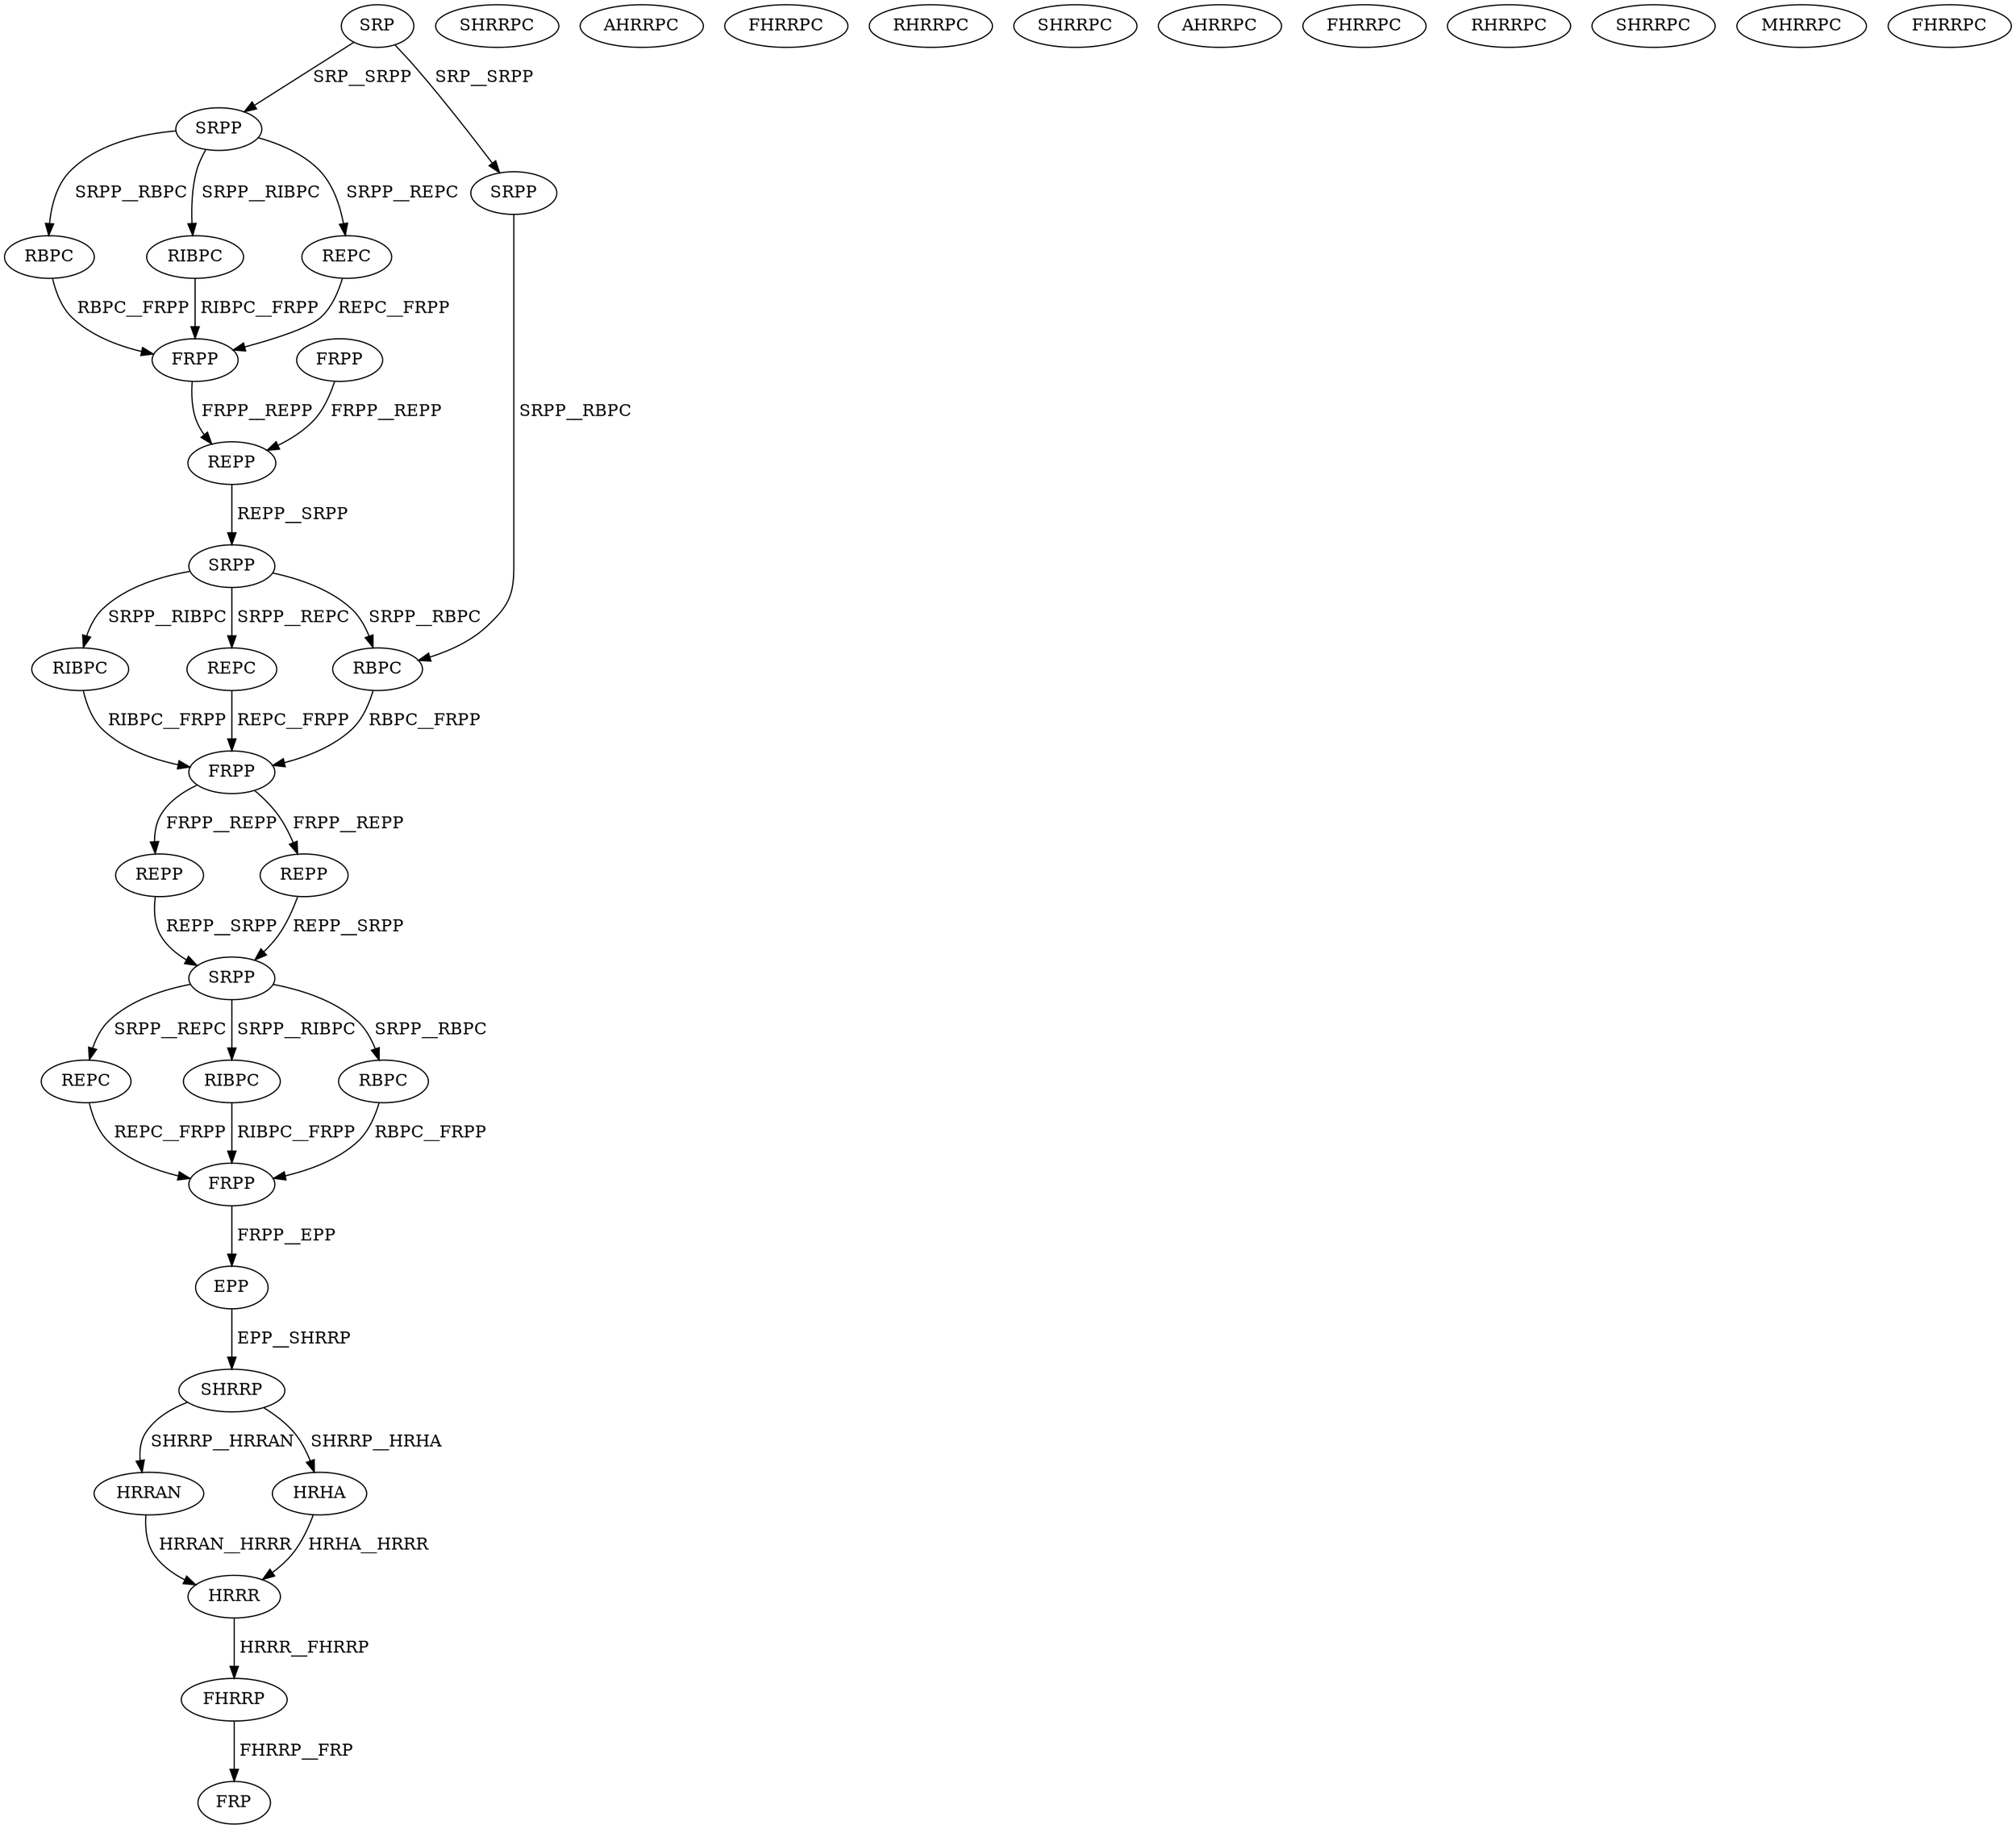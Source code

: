 digraph G { 
1 [label="SRP",color=black,fontcolor=black];
2 [label="SRPP",color=black,fontcolor=black];
3 [label="FRPP",color=black,fontcolor=black];
4 [label="RIBPC",color=black,fontcolor=black];
5 [label="REPC",color=black,fontcolor=black];
6 [label="RBPC",color=black,fontcolor=black];
7 [label="FRPP",color=black,fontcolor=black];
8 [label="SRPP",color=black,fontcolor=black];
9 [label="REPP",color=black,fontcolor=black];
10 [label="SRPP",color=black,fontcolor=black];
11 [label="RBPC",color=black,fontcolor=black];
12 [label="RIBPC",color=black,fontcolor=black];
13 [label="REPC",color=black,fontcolor=black];
14 [label="FRPP",color=black,fontcolor=black];
15 [label="REPP",color=black,fontcolor=black];
16 [label="REPP",color=black,fontcolor=black];
17 [label="SRPP",color=black,fontcolor=black];
18 [label="REPC",color=black,fontcolor=black];
19 [label="RIBPC",color=black,fontcolor=black];
20 [label="RBPC",color=black,fontcolor=black];
21 [label="FRPP",color=black,fontcolor=black];
22 [label="EPP",color=black,fontcolor=black];
23 [label="SHRRP",color=black,fontcolor=black];
24 [label="HRRAN",color=black,fontcolor=black];
25 [label="HRHA",color=black,fontcolor=black];
26 [label="SHRRPC",color=black,fontcolor=black];
27 [label="AHRRPC",color=black,fontcolor=black];
28 [label="FHRRPC",color=black,fontcolor=black];
29 [label="RHRRPC",color=black,fontcolor=black];
30 [label="SHRRPC",color=black,fontcolor=black];
31 [label="AHRRPC",color=black,fontcolor=black];
32 [label="FHRRPC",color=black,fontcolor=black];
33 [label="RHRRPC",color=black,fontcolor=black];
34 [label="SHRRPC",color=black,fontcolor=black];
35 [label="MHRRPC",color=black,fontcolor=black];
36 [label="FHRRPC",color=black,fontcolor=black];
37 [label="HRRR",color=black,fontcolor=black];
38 [label="FHRRP",color=black,fontcolor=black];
39 [label="FRP",color=black,fontcolor=black];
1->2[label=" SRP__SRPP",color=black,fontcolor=black];
1->8[label=" SRP__SRPP",color=black,fontcolor=black];
2->4[label=" SRPP__RIBPC",color=black,fontcolor=black];
2->5[label=" SRPP__REPC",color=black,fontcolor=black];
2->6[label=" SRPP__RBPC",color=black,fontcolor=black];
3->9[label=" FRPP__REPP",color=black,fontcolor=black];
4->7[label=" RIBPC__FRPP",color=black,fontcolor=black];
5->7[label=" REPC__FRPP",color=black,fontcolor=black];
6->7[label=" RBPC__FRPP",color=black,fontcolor=black];
7->9[label=" FRPP__REPP",color=black,fontcolor=black];
8->11[label=" SRPP__RBPC",color=black,fontcolor=black];
9->10[label=" REPP__SRPP",color=black,fontcolor=black];
10->11[label=" SRPP__RBPC",color=black,fontcolor=black];
10->12[label=" SRPP__RIBPC",color=black,fontcolor=black];
10->13[label=" SRPP__REPC",color=black,fontcolor=black];
11->14[label=" RBPC__FRPP",color=black,fontcolor=black];
12->14[label=" RIBPC__FRPP",color=black,fontcolor=black];
13->14[label=" REPC__FRPP",color=black,fontcolor=black];
14->15[label=" FRPP__REPP",color=black,fontcolor=black];
14->16[label=" FRPP__REPP",color=black,fontcolor=black];
15->17[label=" REPP__SRPP",color=black,fontcolor=black];
16->17[label=" REPP__SRPP",color=black,fontcolor=black];
17->18[label=" SRPP__REPC",color=black,fontcolor=black];
17->19[label=" SRPP__RIBPC",color=black,fontcolor=black];
17->20[label=" SRPP__RBPC",color=black,fontcolor=black];
18->21[label=" REPC__FRPP",color=black,fontcolor=black];
19->21[label=" RIBPC__FRPP",color=black,fontcolor=black];
20->21[label=" RBPC__FRPP",color=black,fontcolor=black];
21->22[label=" FRPP__EPP",color=black,fontcolor=black];
22->23[label=" EPP__SHRRP",color=black,fontcolor=black];
23->24[label=" SHRRP__HRRAN",color=black,fontcolor=black];
23->25[label=" SHRRP__HRHA",color=black,fontcolor=black];
24->37[label=" HRRAN__HRRR",color=black,fontcolor=black];
25->37[label=" HRHA__HRRR",color=black,fontcolor=black];
37->38[label=" HRRR__FHRRP",color=black,fontcolor=black];
38->39[label=" FHRRP__FRP",color=black,fontcolor=black];
}
